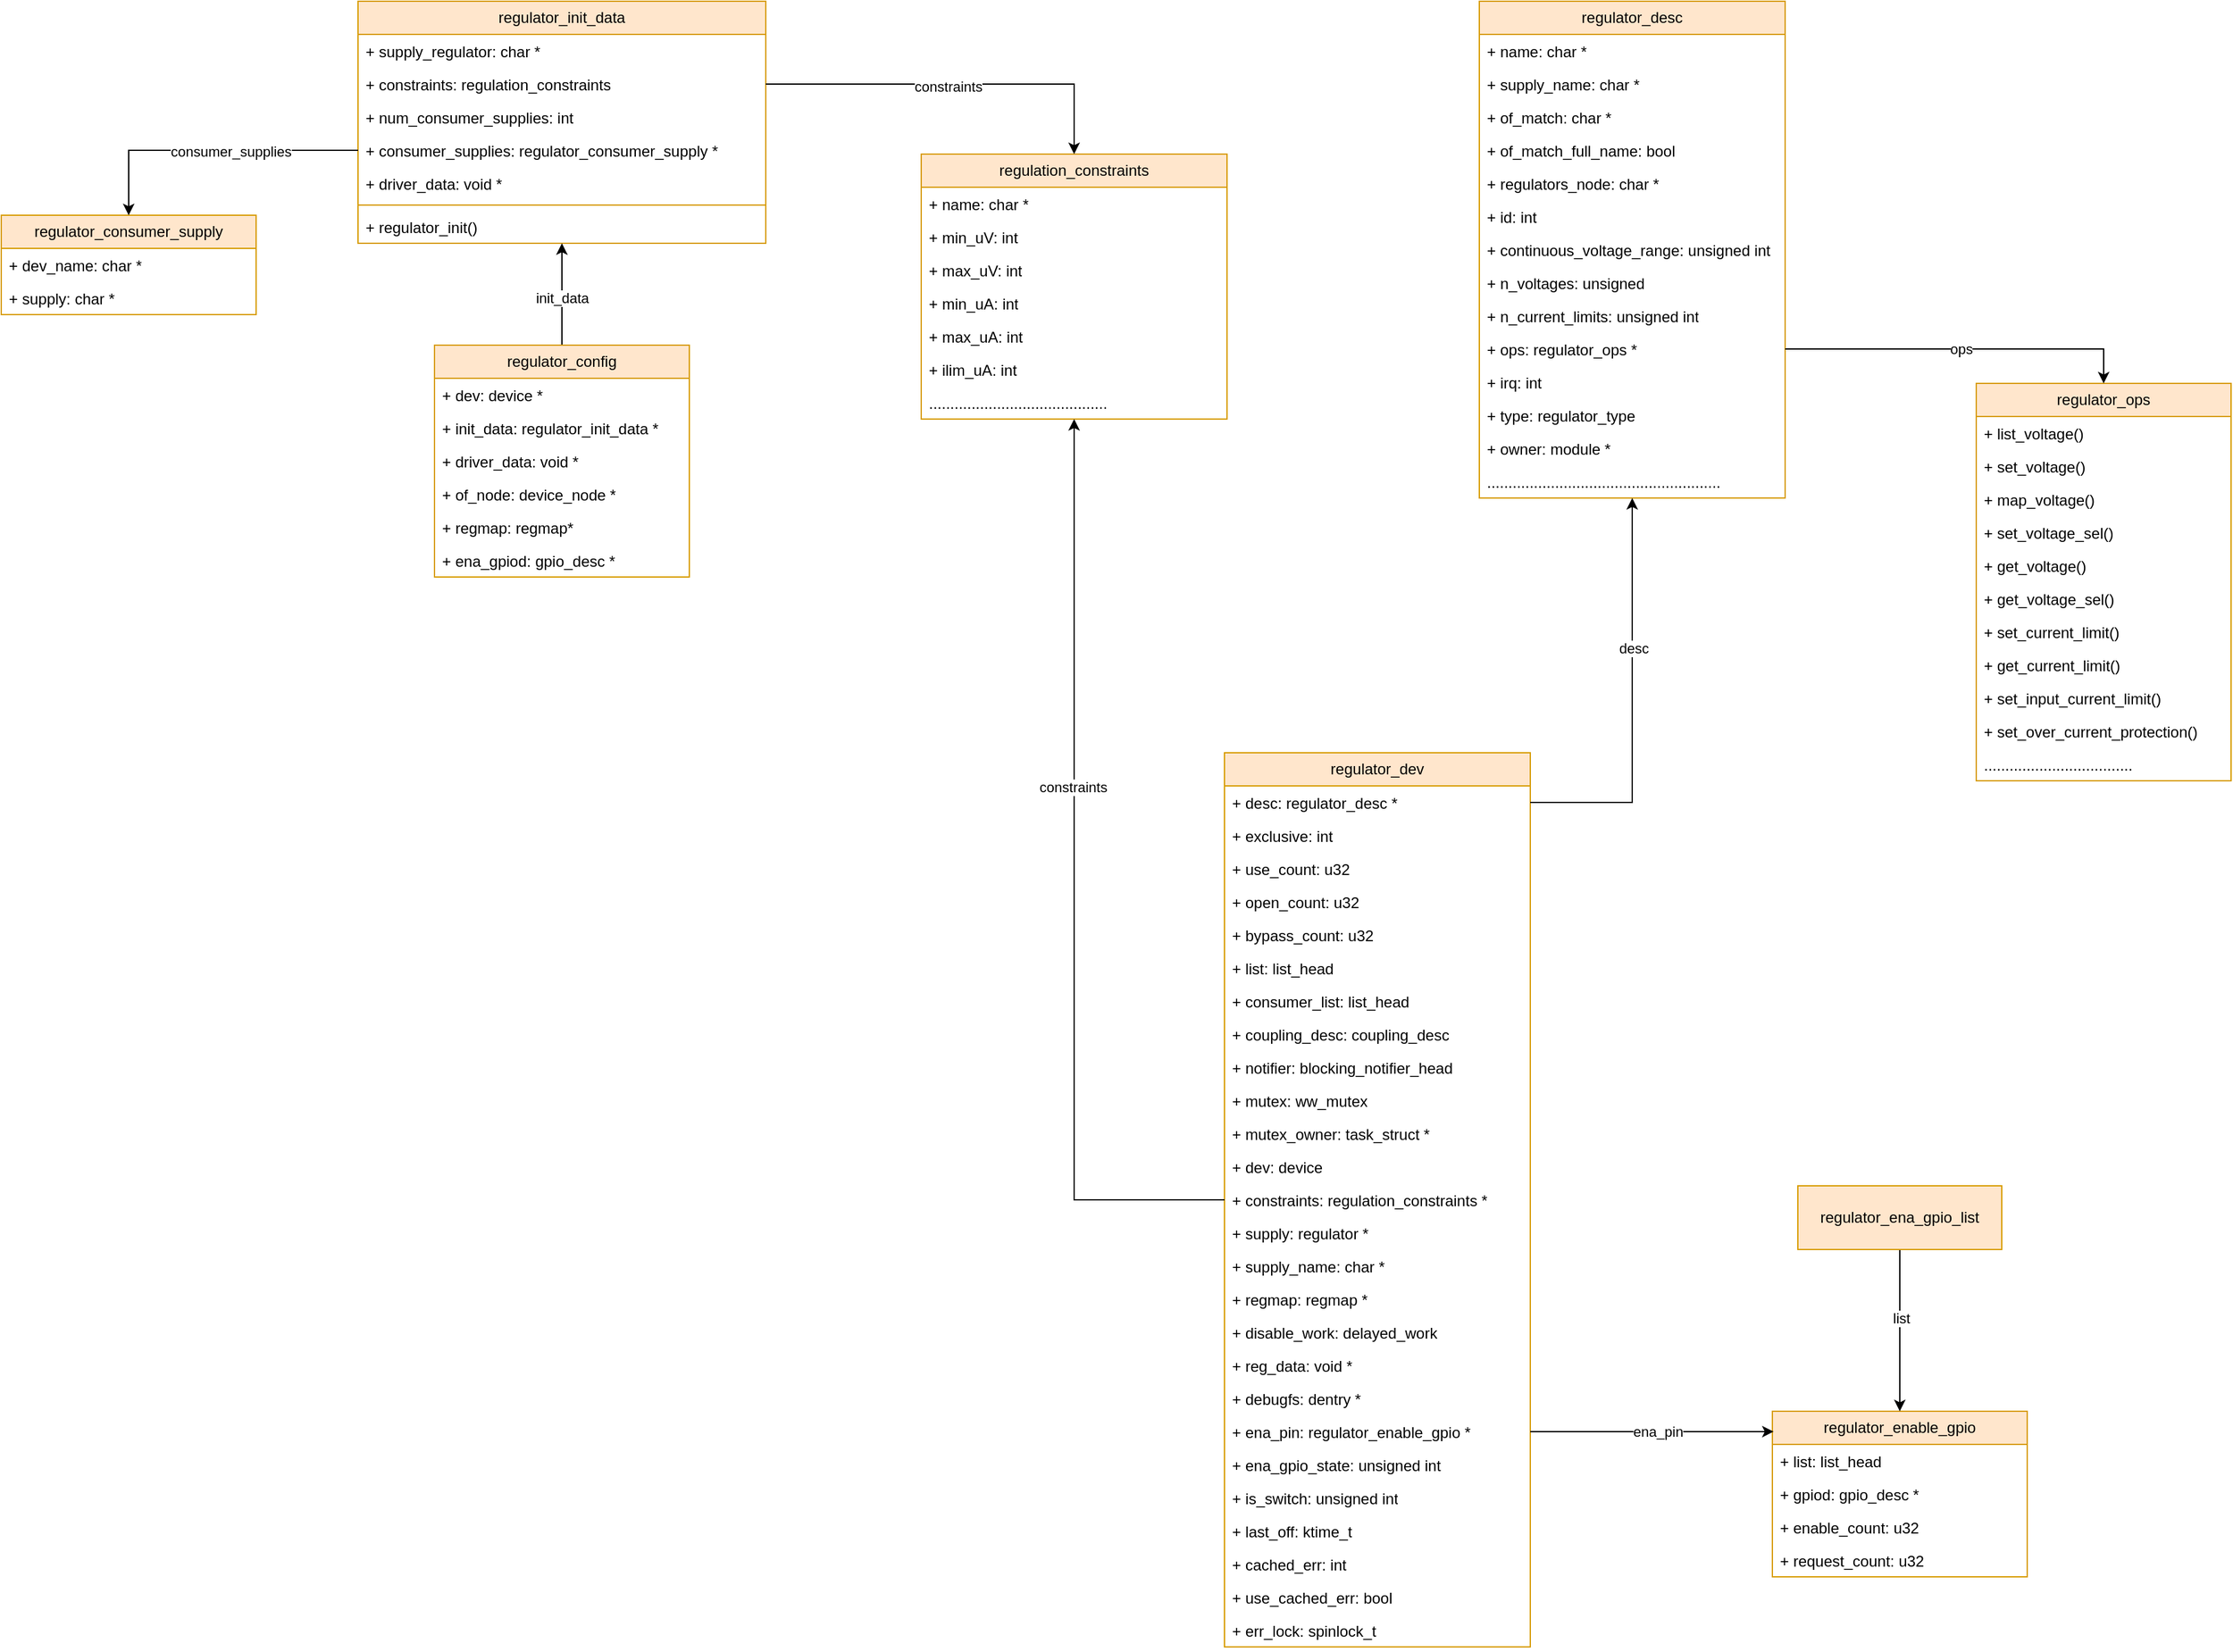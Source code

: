 <mxfile version="21.3.2" type="github">
  <diagram id="C5RBs43oDa-KdzZeNtuy" name="Page-1">
    <mxGraphModel dx="3434" dy="1467" grid="1" gridSize="10" guides="1" tooltips="1" connect="1" arrows="1" fold="1" page="1" pageScale="1" pageWidth="827" pageHeight="1169" math="0" shadow="0">
      <root>
        <mxCell id="WIyWlLk6GJQsqaUBKTNV-0" />
        <mxCell id="WIyWlLk6GJQsqaUBKTNV-1" parent="WIyWlLk6GJQsqaUBKTNV-0" />
        <mxCell id="k8MP1b2DKlPIrbv1IdIq-1" value="regulator_init_data" style="swimlane;fontStyle=0;childLayout=stackLayout;horizontal=1;startSize=26;fillColor=#ffe6cc;horizontalStack=0;resizeParent=1;resizeParentMax=0;resizeLast=0;collapsible=1;marginBottom=0;whiteSpace=wrap;html=1;strokeColor=#d79b00;" vertex="1" parent="WIyWlLk6GJQsqaUBKTNV-1">
          <mxGeometry x="240" y="200" width="320" height="190" as="geometry" />
        </mxCell>
        <mxCell id="k8MP1b2DKlPIrbv1IdIq-2" value="+&amp;nbsp;supply_regulator: char *" style="text;strokeColor=none;fillColor=none;align=left;verticalAlign=top;spacingLeft=4;spacingRight=4;overflow=hidden;rotatable=0;points=[[0,0.5],[1,0.5]];portConstraint=eastwest;whiteSpace=wrap;html=1;" vertex="1" parent="k8MP1b2DKlPIrbv1IdIq-1">
          <mxGeometry y="26" width="320" height="26" as="geometry" />
        </mxCell>
        <mxCell id="k8MP1b2DKlPIrbv1IdIq-3" value="+&amp;nbsp;constraints:&amp;nbsp;regulation_constraints" style="text;strokeColor=none;fillColor=none;align=left;verticalAlign=top;spacingLeft=4;spacingRight=4;overflow=hidden;rotatable=0;points=[[0,0.5],[1,0.5]];portConstraint=eastwest;whiteSpace=wrap;html=1;" vertex="1" parent="k8MP1b2DKlPIrbv1IdIq-1">
          <mxGeometry y="52" width="320" height="26" as="geometry" />
        </mxCell>
        <mxCell id="k8MP1b2DKlPIrbv1IdIq-4" value="+&amp;nbsp;num_consumer_supplies: int" style="text;strokeColor=none;fillColor=none;align=left;verticalAlign=top;spacingLeft=4;spacingRight=4;overflow=hidden;rotatable=0;points=[[0,0.5],[1,0.5]];portConstraint=eastwest;whiteSpace=wrap;html=1;" vertex="1" parent="k8MP1b2DKlPIrbv1IdIq-1">
          <mxGeometry y="78" width="320" height="26" as="geometry" />
        </mxCell>
        <mxCell id="k8MP1b2DKlPIrbv1IdIq-6" value="+&amp;nbsp;consumer_supplies:&amp;nbsp;regulator_consumer_supply *" style="text;strokeColor=none;fillColor=none;align=left;verticalAlign=top;spacingLeft=4;spacingRight=4;overflow=hidden;rotatable=0;points=[[0,0.5],[1,0.5]];portConstraint=eastwest;whiteSpace=wrap;html=1;" vertex="1" parent="k8MP1b2DKlPIrbv1IdIq-1">
          <mxGeometry y="104" width="320" height="26" as="geometry" />
        </mxCell>
        <mxCell id="k8MP1b2DKlPIrbv1IdIq-7" value="+&amp;nbsp;driver_data: void *" style="text;strokeColor=none;fillColor=none;align=left;verticalAlign=top;spacingLeft=4;spacingRight=4;overflow=hidden;rotatable=0;points=[[0,0.5],[1,0.5]];portConstraint=eastwest;whiteSpace=wrap;html=1;" vertex="1" parent="k8MP1b2DKlPIrbv1IdIq-1">
          <mxGeometry y="130" width="320" height="26" as="geometry" />
        </mxCell>
        <mxCell id="k8MP1b2DKlPIrbv1IdIq-8" value="" style="line;strokeWidth=1;fillColor=none;align=left;verticalAlign=middle;spacingTop=-1;spacingLeft=3;spacingRight=3;rotatable=0;labelPosition=right;points=[];portConstraint=eastwest;strokeColor=inherit;" vertex="1" parent="k8MP1b2DKlPIrbv1IdIq-1">
          <mxGeometry y="156" width="320" height="8" as="geometry" />
        </mxCell>
        <mxCell id="k8MP1b2DKlPIrbv1IdIq-5" value="+&amp;nbsp;regulator_init()" style="text;strokeColor=none;fillColor=none;align=left;verticalAlign=top;spacingLeft=4;spacingRight=4;overflow=hidden;rotatable=0;points=[[0,0.5],[1,0.5]];portConstraint=eastwest;whiteSpace=wrap;html=1;" vertex="1" parent="k8MP1b2DKlPIrbv1IdIq-1">
          <mxGeometry y="164" width="320" height="26" as="geometry" />
        </mxCell>
        <mxCell id="k8MP1b2DKlPIrbv1IdIq-9" value="regulator_consumer_supply" style="swimlane;fontStyle=0;childLayout=stackLayout;horizontal=1;startSize=26;fillColor=#ffe6cc;horizontalStack=0;resizeParent=1;resizeParentMax=0;resizeLast=0;collapsible=1;marginBottom=0;whiteSpace=wrap;html=1;strokeColor=#d79b00;" vertex="1" parent="WIyWlLk6GJQsqaUBKTNV-1">
          <mxGeometry x="-40" y="368" width="200" height="78" as="geometry" />
        </mxCell>
        <mxCell id="k8MP1b2DKlPIrbv1IdIq-10" value="+&amp;nbsp;dev_name: char *" style="text;strokeColor=none;fillColor=none;align=left;verticalAlign=top;spacingLeft=4;spacingRight=4;overflow=hidden;rotatable=0;points=[[0,0.5],[1,0.5]];portConstraint=eastwest;whiteSpace=wrap;html=1;" vertex="1" parent="k8MP1b2DKlPIrbv1IdIq-9">
          <mxGeometry y="26" width="200" height="26" as="geometry" />
        </mxCell>
        <mxCell id="k8MP1b2DKlPIrbv1IdIq-11" value="+&amp;nbsp;supply: char *" style="text;strokeColor=none;fillColor=none;align=left;verticalAlign=top;spacingLeft=4;spacingRight=4;overflow=hidden;rotatable=0;points=[[0,0.5],[1,0.5]];portConstraint=eastwest;whiteSpace=wrap;html=1;" vertex="1" parent="k8MP1b2DKlPIrbv1IdIq-9">
          <mxGeometry y="52" width="200" height="26" as="geometry" />
        </mxCell>
        <mxCell id="k8MP1b2DKlPIrbv1IdIq-13" style="edgeStyle=orthogonalEdgeStyle;rounded=0;orthogonalLoop=1;jettySize=auto;html=1;" edge="1" parent="WIyWlLk6GJQsqaUBKTNV-1" source="k8MP1b2DKlPIrbv1IdIq-6" target="k8MP1b2DKlPIrbv1IdIq-9">
          <mxGeometry relative="1" as="geometry" />
        </mxCell>
        <mxCell id="k8MP1b2DKlPIrbv1IdIq-46" value="consumer_supplies" style="edgeLabel;html=1;align=center;verticalAlign=middle;resizable=0;points=[];" vertex="1" connectable="0" parent="k8MP1b2DKlPIrbv1IdIq-13">
          <mxGeometry x="-0.134" y="1" relative="1" as="geometry">
            <mxPoint as="offset" />
          </mxGeometry>
        </mxCell>
        <mxCell id="k8MP1b2DKlPIrbv1IdIq-14" value="regulation_constraints" style="swimlane;fontStyle=0;childLayout=stackLayout;horizontal=1;startSize=26;fillColor=#ffe6cc;horizontalStack=0;resizeParent=1;resizeParentMax=0;resizeLast=0;collapsible=1;marginBottom=0;whiteSpace=wrap;html=1;strokeColor=#d79b00;" vertex="1" parent="WIyWlLk6GJQsqaUBKTNV-1">
          <mxGeometry x="682" y="320" width="240" height="208" as="geometry" />
        </mxCell>
        <mxCell id="k8MP1b2DKlPIrbv1IdIq-15" value="+ name: char *" style="text;strokeColor=none;fillColor=none;align=left;verticalAlign=top;spacingLeft=4;spacingRight=4;overflow=hidden;rotatable=0;points=[[0,0.5],[1,0.5]];portConstraint=eastwest;whiteSpace=wrap;html=1;" vertex="1" parent="k8MP1b2DKlPIrbv1IdIq-14">
          <mxGeometry y="26" width="240" height="26" as="geometry" />
        </mxCell>
        <mxCell id="k8MP1b2DKlPIrbv1IdIq-16" value="+&amp;nbsp;min_uV: int" style="text;strokeColor=none;fillColor=none;align=left;verticalAlign=top;spacingLeft=4;spacingRight=4;overflow=hidden;rotatable=0;points=[[0,0.5],[1,0.5]];portConstraint=eastwest;whiteSpace=wrap;html=1;" vertex="1" parent="k8MP1b2DKlPIrbv1IdIq-14">
          <mxGeometry y="52" width="240" height="26" as="geometry" />
        </mxCell>
        <mxCell id="k8MP1b2DKlPIrbv1IdIq-17" value="+&amp;nbsp;max_uV: int" style="text;strokeColor=none;fillColor=none;align=left;verticalAlign=top;spacingLeft=4;spacingRight=4;overflow=hidden;rotatable=0;points=[[0,0.5],[1,0.5]];portConstraint=eastwest;whiteSpace=wrap;html=1;" vertex="1" parent="k8MP1b2DKlPIrbv1IdIq-14">
          <mxGeometry y="78" width="240" height="26" as="geometry" />
        </mxCell>
        <mxCell id="k8MP1b2DKlPIrbv1IdIq-19" value="+&amp;nbsp;min_uA: int" style="text;strokeColor=none;fillColor=none;align=left;verticalAlign=top;spacingLeft=4;spacingRight=4;overflow=hidden;rotatable=0;points=[[0,0.5],[1,0.5]];portConstraint=eastwest;whiteSpace=wrap;html=1;" vertex="1" parent="k8MP1b2DKlPIrbv1IdIq-14">
          <mxGeometry y="104" width="240" height="26" as="geometry" />
        </mxCell>
        <mxCell id="k8MP1b2DKlPIrbv1IdIq-21" value="+&amp;nbsp;max_uA: int" style="text;strokeColor=none;fillColor=none;align=left;verticalAlign=top;spacingLeft=4;spacingRight=4;overflow=hidden;rotatable=0;points=[[0,0.5],[1,0.5]];portConstraint=eastwest;whiteSpace=wrap;html=1;" vertex="1" parent="k8MP1b2DKlPIrbv1IdIq-14">
          <mxGeometry y="130" width="240" height="26" as="geometry" />
        </mxCell>
        <mxCell id="k8MP1b2DKlPIrbv1IdIq-22" value="+&amp;nbsp;ilim_uA: int" style="text;strokeColor=none;fillColor=none;align=left;verticalAlign=top;spacingLeft=4;spacingRight=4;overflow=hidden;rotatable=0;points=[[0,0.5],[1,0.5]];portConstraint=eastwest;whiteSpace=wrap;html=1;" vertex="1" parent="k8MP1b2DKlPIrbv1IdIq-14">
          <mxGeometry y="156" width="240" height="26" as="geometry" />
        </mxCell>
        <mxCell id="k8MP1b2DKlPIrbv1IdIq-20" value=".........................................." style="text;strokeColor=none;fillColor=none;align=left;verticalAlign=top;spacingLeft=4;spacingRight=4;overflow=hidden;rotatable=0;points=[[0,0.5],[1,0.5]];portConstraint=eastwest;whiteSpace=wrap;html=1;" vertex="1" parent="k8MP1b2DKlPIrbv1IdIq-14">
          <mxGeometry y="182" width="240" height="26" as="geometry" />
        </mxCell>
        <mxCell id="k8MP1b2DKlPIrbv1IdIq-25" style="edgeStyle=orthogonalEdgeStyle;rounded=0;orthogonalLoop=1;jettySize=auto;html=1;entryX=0.5;entryY=0;entryDx=0;entryDy=0;" edge="1" parent="WIyWlLk6GJQsqaUBKTNV-1" source="k8MP1b2DKlPIrbv1IdIq-3" target="k8MP1b2DKlPIrbv1IdIq-14">
          <mxGeometry relative="1" as="geometry" />
        </mxCell>
        <mxCell id="k8MP1b2DKlPIrbv1IdIq-48" value="constraints" style="edgeLabel;html=1;align=center;verticalAlign=middle;resizable=0;points=[];" vertex="1" connectable="0" parent="k8MP1b2DKlPIrbv1IdIq-25">
          <mxGeometry x="-0.039" y="-2" relative="1" as="geometry">
            <mxPoint as="offset" />
          </mxGeometry>
        </mxCell>
        <mxCell id="k8MP1b2DKlPIrbv1IdIq-26" value="regulator_ops" style="swimlane;fontStyle=0;childLayout=stackLayout;horizontal=1;startSize=26;fillColor=#ffe6cc;horizontalStack=0;resizeParent=1;resizeParentMax=0;resizeLast=0;collapsible=1;marginBottom=0;whiteSpace=wrap;html=1;strokeColor=#d79b00;" vertex="1" parent="WIyWlLk6GJQsqaUBKTNV-1">
          <mxGeometry x="1510" y="500" width="200" height="312" as="geometry" />
        </mxCell>
        <mxCell id="k8MP1b2DKlPIrbv1IdIq-27" value="+&amp;nbsp;list_voltage()" style="text;strokeColor=none;fillColor=none;align=left;verticalAlign=top;spacingLeft=4;spacingRight=4;overflow=hidden;rotatable=0;points=[[0,0.5],[1,0.5]];portConstraint=eastwest;whiteSpace=wrap;html=1;" vertex="1" parent="k8MP1b2DKlPIrbv1IdIq-26">
          <mxGeometry y="26" width="200" height="26" as="geometry" />
        </mxCell>
        <mxCell id="k8MP1b2DKlPIrbv1IdIq-28" value="+&amp;nbsp;set_voltage()" style="text;strokeColor=none;fillColor=none;align=left;verticalAlign=top;spacingLeft=4;spacingRight=4;overflow=hidden;rotatable=0;points=[[0,0.5],[1,0.5]];portConstraint=eastwest;whiteSpace=wrap;html=1;" vertex="1" parent="k8MP1b2DKlPIrbv1IdIq-26">
          <mxGeometry y="52" width="200" height="26" as="geometry" />
        </mxCell>
        <mxCell id="k8MP1b2DKlPIrbv1IdIq-30" value="+&amp;nbsp;map_voltage()" style="text;strokeColor=none;fillColor=none;align=left;verticalAlign=top;spacingLeft=4;spacingRight=4;overflow=hidden;rotatable=0;points=[[0,0.5],[1,0.5]];portConstraint=eastwest;whiteSpace=wrap;html=1;" vertex="1" parent="k8MP1b2DKlPIrbv1IdIq-26">
          <mxGeometry y="78" width="200" height="26" as="geometry" />
        </mxCell>
        <mxCell id="k8MP1b2DKlPIrbv1IdIq-37" value="+&amp;nbsp;set_voltage_sel()" style="text;strokeColor=none;fillColor=none;align=left;verticalAlign=top;spacingLeft=4;spacingRight=4;overflow=hidden;rotatable=0;points=[[0,0.5],[1,0.5]];portConstraint=eastwest;whiteSpace=wrap;html=1;" vertex="1" parent="k8MP1b2DKlPIrbv1IdIq-26">
          <mxGeometry y="104" width="200" height="26" as="geometry" />
        </mxCell>
        <mxCell id="k8MP1b2DKlPIrbv1IdIq-35" value="+&amp;nbsp;get_voltage()" style="text;strokeColor=none;fillColor=none;align=left;verticalAlign=top;spacingLeft=4;spacingRight=4;overflow=hidden;rotatable=0;points=[[0,0.5],[1,0.5]];portConstraint=eastwest;whiteSpace=wrap;html=1;" vertex="1" parent="k8MP1b2DKlPIrbv1IdIq-26">
          <mxGeometry y="130" width="200" height="26" as="geometry" />
        </mxCell>
        <mxCell id="k8MP1b2DKlPIrbv1IdIq-36" value="+&amp;nbsp;get_voltage_sel()" style="text;strokeColor=none;fillColor=none;align=left;verticalAlign=top;spacingLeft=4;spacingRight=4;overflow=hidden;rotatable=0;points=[[0,0.5],[1,0.5]];portConstraint=eastwest;whiteSpace=wrap;html=1;" vertex="1" parent="k8MP1b2DKlPIrbv1IdIq-26">
          <mxGeometry y="156" width="200" height="26" as="geometry" />
        </mxCell>
        <mxCell id="k8MP1b2DKlPIrbv1IdIq-33" value="+&amp;nbsp;set_current_limit()" style="text;strokeColor=none;fillColor=none;align=left;verticalAlign=top;spacingLeft=4;spacingRight=4;overflow=hidden;rotatable=0;points=[[0,0.5],[1,0.5]];portConstraint=eastwest;whiteSpace=wrap;html=1;" vertex="1" parent="k8MP1b2DKlPIrbv1IdIq-26">
          <mxGeometry y="182" width="200" height="26" as="geometry" />
        </mxCell>
        <mxCell id="k8MP1b2DKlPIrbv1IdIq-34" value="+&amp;nbsp;get_current_limit()" style="text;strokeColor=none;fillColor=none;align=left;verticalAlign=top;spacingLeft=4;spacingRight=4;overflow=hidden;rotatable=0;points=[[0,0.5],[1,0.5]];portConstraint=eastwest;whiteSpace=wrap;html=1;" vertex="1" parent="k8MP1b2DKlPIrbv1IdIq-26">
          <mxGeometry y="208" width="200" height="26" as="geometry" />
        </mxCell>
        <mxCell id="k8MP1b2DKlPIrbv1IdIq-31" value="+&amp;nbsp;set_input_current_limit()" style="text;strokeColor=none;fillColor=none;align=left;verticalAlign=top;spacingLeft=4;spacingRight=4;overflow=hidden;rotatable=0;points=[[0,0.5],[1,0.5]];portConstraint=eastwest;whiteSpace=wrap;html=1;" vertex="1" parent="k8MP1b2DKlPIrbv1IdIq-26">
          <mxGeometry y="234" width="200" height="26" as="geometry" />
        </mxCell>
        <mxCell id="k8MP1b2DKlPIrbv1IdIq-32" value="+&amp;nbsp;set_over_current_protection()" style="text;strokeColor=none;fillColor=none;align=left;verticalAlign=top;spacingLeft=4;spacingRight=4;overflow=hidden;rotatable=0;points=[[0,0.5],[1,0.5]];portConstraint=eastwest;whiteSpace=wrap;html=1;" vertex="1" parent="k8MP1b2DKlPIrbv1IdIq-26">
          <mxGeometry y="260" width="200" height="26" as="geometry" />
        </mxCell>
        <mxCell id="k8MP1b2DKlPIrbv1IdIq-29" value="..................................." style="text;strokeColor=none;fillColor=none;align=left;verticalAlign=top;spacingLeft=4;spacingRight=4;overflow=hidden;rotatable=0;points=[[0,0.5],[1,0.5]];portConstraint=eastwest;whiteSpace=wrap;html=1;" vertex="1" parent="k8MP1b2DKlPIrbv1IdIq-26">
          <mxGeometry y="286" width="200" height="26" as="geometry" />
        </mxCell>
        <mxCell id="k8MP1b2DKlPIrbv1IdIq-45" style="edgeStyle=orthogonalEdgeStyle;rounded=0;orthogonalLoop=1;jettySize=auto;html=1;" edge="1" parent="WIyWlLk6GJQsqaUBKTNV-1" source="k8MP1b2DKlPIrbv1IdIq-38" target="k8MP1b2DKlPIrbv1IdIq-1">
          <mxGeometry relative="1" as="geometry" />
        </mxCell>
        <mxCell id="k8MP1b2DKlPIrbv1IdIq-47" value="init_data" style="edgeLabel;html=1;align=center;verticalAlign=middle;resizable=0;points=[];" vertex="1" connectable="0" parent="k8MP1b2DKlPIrbv1IdIq-45">
          <mxGeometry x="-0.25" y="1" relative="1" as="geometry">
            <mxPoint x="1" y="-7" as="offset" />
          </mxGeometry>
        </mxCell>
        <mxCell id="k8MP1b2DKlPIrbv1IdIq-38" value="regulator_config" style="swimlane;fontStyle=0;childLayout=stackLayout;horizontal=1;startSize=26;fillColor=#ffe6cc;horizontalStack=0;resizeParent=1;resizeParentMax=0;resizeLast=0;collapsible=1;marginBottom=0;whiteSpace=wrap;html=1;strokeColor=#d79b00;" vertex="1" parent="WIyWlLk6GJQsqaUBKTNV-1">
          <mxGeometry x="300" y="470" width="200" height="182" as="geometry" />
        </mxCell>
        <mxCell id="k8MP1b2DKlPIrbv1IdIq-39" value="+ dev: device *" style="text;strokeColor=none;fillColor=none;align=left;verticalAlign=top;spacingLeft=4;spacingRight=4;overflow=hidden;rotatable=0;points=[[0,0.5],[1,0.5]];portConstraint=eastwest;whiteSpace=wrap;html=1;" vertex="1" parent="k8MP1b2DKlPIrbv1IdIq-38">
          <mxGeometry y="26" width="200" height="26" as="geometry" />
        </mxCell>
        <mxCell id="k8MP1b2DKlPIrbv1IdIq-40" value="+ init_data:&amp;nbsp;regulator_init_data *" style="text;strokeColor=none;fillColor=none;align=left;verticalAlign=top;spacingLeft=4;spacingRight=4;overflow=hidden;rotatable=0;points=[[0,0.5],[1,0.5]];portConstraint=eastwest;whiteSpace=wrap;html=1;" vertex="1" parent="k8MP1b2DKlPIrbv1IdIq-38">
          <mxGeometry y="52" width="200" height="26" as="geometry" />
        </mxCell>
        <mxCell id="k8MP1b2DKlPIrbv1IdIq-42" value="+ driver_data: void *" style="text;strokeColor=none;fillColor=none;align=left;verticalAlign=top;spacingLeft=4;spacingRight=4;overflow=hidden;rotatable=0;points=[[0,0.5],[1,0.5]];portConstraint=eastwest;whiteSpace=wrap;html=1;" vertex="1" parent="k8MP1b2DKlPIrbv1IdIq-38">
          <mxGeometry y="78" width="200" height="26" as="geometry" />
        </mxCell>
        <mxCell id="k8MP1b2DKlPIrbv1IdIq-44" value="+ of_node: device_node *" style="text;strokeColor=none;fillColor=none;align=left;verticalAlign=top;spacingLeft=4;spacingRight=4;overflow=hidden;rotatable=0;points=[[0,0.5],[1,0.5]];portConstraint=eastwest;whiteSpace=wrap;html=1;" vertex="1" parent="k8MP1b2DKlPIrbv1IdIq-38">
          <mxGeometry y="104" width="200" height="26" as="geometry" />
        </mxCell>
        <mxCell id="k8MP1b2DKlPIrbv1IdIq-43" value="+ regmap: regmap*" style="text;strokeColor=none;fillColor=none;align=left;verticalAlign=top;spacingLeft=4;spacingRight=4;overflow=hidden;rotatable=0;points=[[0,0.5],[1,0.5]];portConstraint=eastwest;whiteSpace=wrap;html=1;" vertex="1" parent="k8MP1b2DKlPIrbv1IdIq-38">
          <mxGeometry y="130" width="200" height="26" as="geometry" />
        </mxCell>
        <mxCell id="k8MP1b2DKlPIrbv1IdIq-41" value="+ ena_gpiod: gpio_desc *" style="text;strokeColor=none;fillColor=none;align=left;verticalAlign=top;spacingLeft=4;spacingRight=4;overflow=hidden;rotatable=0;points=[[0,0.5],[1,0.5]];portConstraint=eastwest;whiteSpace=wrap;html=1;" vertex="1" parent="k8MP1b2DKlPIrbv1IdIq-38">
          <mxGeometry y="156" width="200" height="26" as="geometry" />
        </mxCell>
        <mxCell id="k8MP1b2DKlPIrbv1IdIq-49" value="regulator_desc" style="swimlane;fontStyle=0;childLayout=stackLayout;horizontal=1;startSize=26;fillColor=#ffe6cc;horizontalStack=0;resizeParent=1;resizeParentMax=0;resizeLast=0;collapsible=1;marginBottom=0;whiteSpace=wrap;html=1;strokeColor=#d79b00;" vertex="1" parent="WIyWlLk6GJQsqaUBKTNV-1">
          <mxGeometry x="1120" y="200" width="240" height="390" as="geometry" />
        </mxCell>
        <mxCell id="k8MP1b2DKlPIrbv1IdIq-50" value="+ name: char *" style="text;strokeColor=none;fillColor=none;align=left;verticalAlign=top;spacingLeft=4;spacingRight=4;overflow=hidden;rotatable=0;points=[[0,0.5],[1,0.5]];portConstraint=eastwest;whiteSpace=wrap;html=1;" vertex="1" parent="k8MP1b2DKlPIrbv1IdIq-49">
          <mxGeometry y="26" width="240" height="26" as="geometry" />
        </mxCell>
        <mxCell id="k8MP1b2DKlPIrbv1IdIq-51" value="+&amp;nbsp;supply_name: char *" style="text;strokeColor=none;fillColor=none;align=left;verticalAlign=top;spacingLeft=4;spacingRight=4;overflow=hidden;rotatable=0;points=[[0,0.5],[1,0.5]];portConstraint=eastwest;whiteSpace=wrap;html=1;" vertex="1" parent="k8MP1b2DKlPIrbv1IdIq-49">
          <mxGeometry y="52" width="240" height="26" as="geometry" />
        </mxCell>
        <mxCell id="k8MP1b2DKlPIrbv1IdIq-52" value="+&amp;nbsp;of_match: char *" style="text;strokeColor=none;fillColor=none;align=left;verticalAlign=top;spacingLeft=4;spacingRight=4;overflow=hidden;rotatable=0;points=[[0,0.5],[1,0.5]];portConstraint=eastwest;whiteSpace=wrap;html=1;" vertex="1" parent="k8MP1b2DKlPIrbv1IdIq-49">
          <mxGeometry y="78" width="240" height="26" as="geometry" />
        </mxCell>
        <mxCell id="k8MP1b2DKlPIrbv1IdIq-54" value="+&amp;nbsp;of_match_full_name: bool" style="text;strokeColor=none;fillColor=none;align=left;verticalAlign=top;spacingLeft=4;spacingRight=4;overflow=hidden;rotatable=0;points=[[0,0.5],[1,0.5]];portConstraint=eastwest;whiteSpace=wrap;html=1;" vertex="1" parent="k8MP1b2DKlPIrbv1IdIq-49">
          <mxGeometry y="104" width="240" height="26" as="geometry" />
        </mxCell>
        <mxCell id="k8MP1b2DKlPIrbv1IdIq-56" value="+&amp;nbsp;regulators_node: char *" style="text;strokeColor=none;fillColor=none;align=left;verticalAlign=top;spacingLeft=4;spacingRight=4;overflow=hidden;rotatable=0;points=[[0,0.5],[1,0.5]];portConstraint=eastwest;whiteSpace=wrap;html=1;" vertex="1" parent="k8MP1b2DKlPIrbv1IdIq-49">
          <mxGeometry y="130" width="240" height="26" as="geometry" />
        </mxCell>
        <mxCell id="k8MP1b2DKlPIrbv1IdIq-57" value="+ id: int" style="text;strokeColor=none;fillColor=none;align=left;verticalAlign=top;spacingLeft=4;spacingRight=4;overflow=hidden;rotatable=0;points=[[0,0.5],[1,0.5]];portConstraint=eastwest;whiteSpace=wrap;html=1;" vertex="1" parent="k8MP1b2DKlPIrbv1IdIq-49">
          <mxGeometry y="156" width="240" height="26" as="geometry" />
        </mxCell>
        <mxCell id="k8MP1b2DKlPIrbv1IdIq-59" value="+&amp;nbsp;continuous_voltage_range: unsigned int" style="text;strokeColor=none;fillColor=none;align=left;verticalAlign=top;spacingLeft=4;spacingRight=4;overflow=hidden;rotatable=0;points=[[0,0.5],[1,0.5]];portConstraint=eastwest;whiteSpace=wrap;html=1;" vertex="1" parent="k8MP1b2DKlPIrbv1IdIq-49">
          <mxGeometry y="182" width="240" height="26" as="geometry" />
        </mxCell>
        <mxCell id="k8MP1b2DKlPIrbv1IdIq-58" value="+&amp;nbsp;n_voltages:&amp;nbsp;unsigned" style="text;strokeColor=none;fillColor=none;align=left;verticalAlign=top;spacingLeft=4;spacingRight=4;overflow=hidden;rotatable=0;points=[[0,0.5],[1,0.5]];portConstraint=eastwest;whiteSpace=wrap;html=1;" vertex="1" parent="k8MP1b2DKlPIrbv1IdIq-49">
          <mxGeometry y="208" width="240" height="26" as="geometry" />
        </mxCell>
        <mxCell id="k8MP1b2DKlPIrbv1IdIq-55" value="+&amp;nbsp;n_current_limits: unsigned int" style="text;strokeColor=none;fillColor=none;align=left;verticalAlign=top;spacingLeft=4;spacingRight=4;overflow=hidden;rotatable=0;points=[[0,0.5],[1,0.5]];portConstraint=eastwest;whiteSpace=wrap;html=1;" vertex="1" parent="k8MP1b2DKlPIrbv1IdIq-49">
          <mxGeometry y="234" width="240" height="26" as="geometry" />
        </mxCell>
        <mxCell id="k8MP1b2DKlPIrbv1IdIq-60" value="+&amp;nbsp;ops:&amp;nbsp;regulator_ops *" style="text;strokeColor=none;fillColor=none;align=left;verticalAlign=top;spacingLeft=4;spacingRight=4;overflow=hidden;rotatable=0;points=[[0,0.5],[1,0.5]];portConstraint=eastwest;whiteSpace=wrap;html=1;" vertex="1" parent="k8MP1b2DKlPIrbv1IdIq-49">
          <mxGeometry y="260" width="240" height="26" as="geometry" />
        </mxCell>
        <mxCell id="k8MP1b2DKlPIrbv1IdIq-61" value="+ irq: int" style="text;strokeColor=none;fillColor=none;align=left;verticalAlign=top;spacingLeft=4;spacingRight=4;overflow=hidden;rotatable=0;points=[[0,0.5],[1,0.5]];portConstraint=eastwest;whiteSpace=wrap;html=1;" vertex="1" parent="k8MP1b2DKlPIrbv1IdIq-49">
          <mxGeometry y="286" width="240" height="26" as="geometry" />
        </mxCell>
        <mxCell id="k8MP1b2DKlPIrbv1IdIq-62" value="+ type:&amp;nbsp;regulator_type" style="text;strokeColor=none;fillColor=none;align=left;verticalAlign=top;spacingLeft=4;spacingRight=4;overflow=hidden;rotatable=0;points=[[0,0.5],[1,0.5]];portConstraint=eastwest;whiteSpace=wrap;html=1;" vertex="1" parent="k8MP1b2DKlPIrbv1IdIq-49">
          <mxGeometry y="312" width="240" height="26" as="geometry" />
        </mxCell>
        <mxCell id="k8MP1b2DKlPIrbv1IdIq-53" value="+&amp;nbsp;owner: module *" style="text;strokeColor=none;fillColor=none;align=left;verticalAlign=top;spacingLeft=4;spacingRight=4;overflow=hidden;rotatable=0;points=[[0,0.5],[1,0.5]];portConstraint=eastwest;whiteSpace=wrap;html=1;" vertex="1" parent="k8MP1b2DKlPIrbv1IdIq-49">
          <mxGeometry y="338" width="240" height="26" as="geometry" />
        </mxCell>
        <mxCell id="k8MP1b2DKlPIrbv1IdIq-63" value="......................................................." style="text;strokeColor=none;fillColor=none;align=left;verticalAlign=top;spacingLeft=4;spacingRight=4;overflow=hidden;rotatable=0;points=[[0,0.5],[1,0.5]];portConstraint=eastwest;whiteSpace=wrap;html=1;" vertex="1" parent="k8MP1b2DKlPIrbv1IdIq-49">
          <mxGeometry y="364" width="240" height="26" as="geometry" />
        </mxCell>
        <mxCell id="k8MP1b2DKlPIrbv1IdIq-64" style="edgeStyle=orthogonalEdgeStyle;rounded=0;orthogonalLoop=1;jettySize=auto;html=1;entryX=0.5;entryY=0;entryDx=0;entryDy=0;" edge="1" parent="WIyWlLk6GJQsqaUBKTNV-1" source="k8MP1b2DKlPIrbv1IdIq-60" target="k8MP1b2DKlPIrbv1IdIq-26">
          <mxGeometry relative="1" as="geometry" />
        </mxCell>
        <mxCell id="k8MP1b2DKlPIrbv1IdIq-65" value="ops" style="edgeLabel;html=1;align=center;verticalAlign=middle;resizable=0;points=[];" vertex="1" connectable="0" parent="k8MP1b2DKlPIrbv1IdIq-64">
          <mxGeometry x="-0.004" relative="1" as="geometry">
            <mxPoint as="offset" />
          </mxGeometry>
        </mxCell>
        <mxCell id="k8MP1b2DKlPIrbv1IdIq-66" value="regulator_dev" style="swimlane;fontStyle=0;childLayout=stackLayout;horizontal=1;startSize=26;fillColor=#ffe6cc;horizontalStack=0;resizeParent=1;resizeParentMax=0;resizeLast=0;collapsible=1;marginBottom=0;whiteSpace=wrap;html=1;strokeColor=#d79b00;" vertex="1" parent="WIyWlLk6GJQsqaUBKTNV-1">
          <mxGeometry x="920" y="790" width="240" height="702" as="geometry" />
        </mxCell>
        <mxCell id="k8MP1b2DKlPIrbv1IdIq-67" value="+ desc:&amp;nbsp;regulator_desc *" style="text;strokeColor=none;fillColor=none;align=left;verticalAlign=top;spacingLeft=4;spacingRight=4;overflow=hidden;rotatable=0;points=[[0,0.5],[1,0.5]];portConstraint=eastwest;whiteSpace=wrap;html=1;" vertex="1" parent="k8MP1b2DKlPIrbv1IdIq-66">
          <mxGeometry y="26" width="240" height="26" as="geometry" />
        </mxCell>
        <mxCell id="k8MP1b2DKlPIrbv1IdIq-68" value="+&amp;nbsp;exclusive: int" style="text;strokeColor=none;fillColor=none;align=left;verticalAlign=top;spacingLeft=4;spacingRight=4;overflow=hidden;rotatable=0;points=[[0,0.5],[1,0.5]];portConstraint=eastwest;whiteSpace=wrap;html=1;" vertex="1" parent="k8MP1b2DKlPIrbv1IdIq-66">
          <mxGeometry y="52" width="240" height="26" as="geometry" />
        </mxCell>
        <mxCell id="k8MP1b2DKlPIrbv1IdIq-73" value="+&amp;nbsp;use_count: u32" style="text;strokeColor=none;fillColor=none;align=left;verticalAlign=top;spacingLeft=4;spacingRight=4;overflow=hidden;rotatable=0;points=[[0,0.5],[1,0.5]];portConstraint=eastwest;whiteSpace=wrap;html=1;" vertex="1" parent="k8MP1b2DKlPIrbv1IdIq-66">
          <mxGeometry y="78" width="240" height="26" as="geometry" />
        </mxCell>
        <mxCell id="k8MP1b2DKlPIrbv1IdIq-72" value="+&amp;nbsp;open_count: u32" style="text;strokeColor=none;fillColor=none;align=left;verticalAlign=top;spacingLeft=4;spacingRight=4;overflow=hidden;rotatable=0;points=[[0,0.5],[1,0.5]];portConstraint=eastwest;whiteSpace=wrap;html=1;" vertex="1" parent="k8MP1b2DKlPIrbv1IdIq-66">
          <mxGeometry y="104" width="240" height="26" as="geometry" />
        </mxCell>
        <mxCell id="k8MP1b2DKlPIrbv1IdIq-76" value="+&amp;nbsp;bypass_count: u32" style="text;strokeColor=none;fillColor=none;align=left;verticalAlign=top;spacingLeft=4;spacingRight=4;overflow=hidden;rotatable=0;points=[[0,0.5],[1,0.5]];portConstraint=eastwest;whiteSpace=wrap;html=1;" vertex="1" parent="k8MP1b2DKlPIrbv1IdIq-66">
          <mxGeometry y="130" width="240" height="26" as="geometry" />
        </mxCell>
        <mxCell id="k8MP1b2DKlPIrbv1IdIq-78" value="+&amp;nbsp;list: list_head" style="text;strokeColor=none;fillColor=none;align=left;verticalAlign=top;spacingLeft=4;spacingRight=4;overflow=hidden;rotatable=0;points=[[0,0.5],[1,0.5]];portConstraint=eastwest;whiteSpace=wrap;html=1;" vertex="1" parent="k8MP1b2DKlPIrbv1IdIq-66">
          <mxGeometry y="156" width="240" height="26" as="geometry" />
        </mxCell>
        <mxCell id="k8MP1b2DKlPIrbv1IdIq-82" value="+&amp;nbsp;consumer_list: list_head" style="text;strokeColor=none;fillColor=none;align=left;verticalAlign=top;spacingLeft=4;spacingRight=4;overflow=hidden;rotatable=0;points=[[0,0.5],[1,0.5]];portConstraint=eastwest;whiteSpace=wrap;html=1;" vertex="1" parent="k8MP1b2DKlPIrbv1IdIq-66">
          <mxGeometry y="182" width="240" height="26" as="geometry" />
        </mxCell>
        <mxCell id="k8MP1b2DKlPIrbv1IdIq-88" value="+&amp;nbsp;coupling_desc:&amp;nbsp;coupling_desc" style="text;strokeColor=none;fillColor=none;align=left;verticalAlign=top;spacingLeft=4;spacingRight=4;overflow=hidden;rotatable=0;points=[[0,0.5],[1,0.5]];portConstraint=eastwest;whiteSpace=wrap;html=1;" vertex="1" parent="k8MP1b2DKlPIrbv1IdIq-66">
          <mxGeometry y="208" width="240" height="26" as="geometry" />
        </mxCell>
        <mxCell id="k8MP1b2DKlPIrbv1IdIq-86" value="+&amp;nbsp;notifier:&amp;nbsp;blocking_notifier_head" style="text;strokeColor=none;fillColor=none;align=left;verticalAlign=top;spacingLeft=4;spacingRight=4;overflow=hidden;rotatable=0;points=[[0,0.5],[1,0.5]];portConstraint=eastwest;whiteSpace=wrap;html=1;" vertex="1" parent="k8MP1b2DKlPIrbv1IdIq-66">
          <mxGeometry y="234" width="240" height="26" as="geometry" />
        </mxCell>
        <mxCell id="k8MP1b2DKlPIrbv1IdIq-87" value="+&amp;nbsp;mutex: ww_mutex" style="text;strokeColor=none;fillColor=none;align=left;verticalAlign=top;spacingLeft=4;spacingRight=4;overflow=hidden;rotatable=0;points=[[0,0.5],[1,0.5]];portConstraint=eastwest;whiteSpace=wrap;html=1;" vertex="1" parent="k8MP1b2DKlPIrbv1IdIq-66">
          <mxGeometry y="260" width="240" height="26" as="geometry" />
        </mxCell>
        <mxCell id="k8MP1b2DKlPIrbv1IdIq-84" value="+&amp;nbsp;mutex_owner: task_struct *" style="text;strokeColor=none;fillColor=none;align=left;verticalAlign=top;spacingLeft=4;spacingRight=4;overflow=hidden;rotatable=0;points=[[0,0.5],[1,0.5]];portConstraint=eastwest;whiteSpace=wrap;html=1;" vertex="1" parent="k8MP1b2DKlPIrbv1IdIq-66">
          <mxGeometry y="286" width="240" height="26" as="geometry" />
        </mxCell>
        <mxCell id="k8MP1b2DKlPIrbv1IdIq-85" value="+ dev: device" style="text;strokeColor=none;fillColor=none;align=left;verticalAlign=top;spacingLeft=4;spacingRight=4;overflow=hidden;rotatable=0;points=[[0,0.5],[1,0.5]];portConstraint=eastwest;whiteSpace=wrap;html=1;" vertex="1" parent="k8MP1b2DKlPIrbv1IdIq-66">
          <mxGeometry y="312" width="240" height="26" as="geometry" />
        </mxCell>
        <mxCell id="k8MP1b2DKlPIrbv1IdIq-83" value="+ constraints: regulation_constraints *" style="text;strokeColor=none;fillColor=none;align=left;verticalAlign=top;spacingLeft=4;spacingRight=4;overflow=hidden;rotatable=0;points=[[0,0.5],[1,0.5]];portConstraint=eastwest;whiteSpace=wrap;html=1;" vertex="1" parent="k8MP1b2DKlPIrbv1IdIq-66">
          <mxGeometry y="338" width="240" height="26" as="geometry" />
        </mxCell>
        <mxCell id="k8MP1b2DKlPIrbv1IdIq-81" value="+ supply: regulator *" style="text;strokeColor=none;fillColor=none;align=left;verticalAlign=top;spacingLeft=4;spacingRight=4;overflow=hidden;rotatable=0;points=[[0,0.5],[1,0.5]];portConstraint=eastwest;whiteSpace=wrap;html=1;" vertex="1" parent="k8MP1b2DKlPIrbv1IdIq-66">
          <mxGeometry y="364" width="240" height="26" as="geometry" />
        </mxCell>
        <mxCell id="k8MP1b2DKlPIrbv1IdIq-80" value="+&amp;nbsp;supply_name: char *" style="text;strokeColor=none;fillColor=none;align=left;verticalAlign=top;spacingLeft=4;spacingRight=4;overflow=hidden;rotatable=0;points=[[0,0.5],[1,0.5]];portConstraint=eastwest;whiteSpace=wrap;html=1;" vertex="1" parent="k8MP1b2DKlPIrbv1IdIq-66">
          <mxGeometry y="390" width="240" height="26" as="geometry" />
        </mxCell>
        <mxCell id="k8MP1b2DKlPIrbv1IdIq-79" value="+&amp;nbsp;regmap: regmap *" style="text;strokeColor=none;fillColor=none;align=left;verticalAlign=top;spacingLeft=4;spacingRight=4;overflow=hidden;rotatable=0;points=[[0,0.5],[1,0.5]];portConstraint=eastwest;whiteSpace=wrap;html=1;" vertex="1" parent="k8MP1b2DKlPIrbv1IdIq-66">
          <mxGeometry y="416" width="240" height="26" as="geometry" />
        </mxCell>
        <mxCell id="k8MP1b2DKlPIrbv1IdIq-77" value="+&amp;nbsp;disable_work: delayed_work" style="text;strokeColor=none;fillColor=none;align=left;verticalAlign=top;spacingLeft=4;spacingRight=4;overflow=hidden;rotatable=0;points=[[0,0.5],[1,0.5]];portConstraint=eastwest;whiteSpace=wrap;html=1;" vertex="1" parent="k8MP1b2DKlPIrbv1IdIq-66">
          <mxGeometry y="442" width="240" height="26" as="geometry" />
        </mxCell>
        <mxCell id="k8MP1b2DKlPIrbv1IdIq-71" value="+&amp;nbsp;reg_data: void *" style="text;strokeColor=none;fillColor=none;align=left;verticalAlign=top;spacingLeft=4;spacingRight=4;overflow=hidden;rotatable=0;points=[[0,0.5],[1,0.5]];portConstraint=eastwest;whiteSpace=wrap;html=1;" vertex="1" parent="k8MP1b2DKlPIrbv1IdIq-66">
          <mxGeometry y="468" width="240" height="26" as="geometry" />
        </mxCell>
        <mxCell id="k8MP1b2DKlPIrbv1IdIq-75" value="+ debugfs: dentry *" style="text;strokeColor=none;fillColor=none;align=left;verticalAlign=top;spacingLeft=4;spacingRight=4;overflow=hidden;rotatable=0;points=[[0,0.5],[1,0.5]];portConstraint=eastwest;whiteSpace=wrap;html=1;" vertex="1" parent="k8MP1b2DKlPIrbv1IdIq-66">
          <mxGeometry y="494" width="240" height="26" as="geometry" />
        </mxCell>
        <mxCell id="k8MP1b2DKlPIrbv1IdIq-74" value="+ ena_pin: regulator_enable_gpio *" style="text;strokeColor=none;fillColor=none;align=left;verticalAlign=top;spacingLeft=4;spacingRight=4;overflow=hidden;rotatable=0;points=[[0,0.5],[1,0.5]];portConstraint=eastwest;whiteSpace=wrap;html=1;" vertex="1" parent="k8MP1b2DKlPIrbv1IdIq-66">
          <mxGeometry y="520" width="240" height="26" as="geometry" />
        </mxCell>
        <mxCell id="k8MP1b2DKlPIrbv1IdIq-69" value="+ ena_gpio_state: unsigned int" style="text;strokeColor=none;fillColor=none;align=left;verticalAlign=top;spacingLeft=4;spacingRight=4;overflow=hidden;rotatable=0;points=[[0,0.5],[1,0.5]];portConstraint=eastwest;whiteSpace=wrap;html=1;" vertex="1" parent="k8MP1b2DKlPIrbv1IdIq-66">
          <mxGeometry y="546" width="240" height="26" as="geometry" />
        </mxCell>
        <mxCell id="k8MP1b2DKlPIrbv1IdIq-90" value="+ is_switch: unsigned int" style="text;strokeColor=none;fillColor=none;align=left;verticalAlign=top;spacingLeft=4;spacingRight=4;overflow=hidden;rotatable=0;points=[[0,0.5],[1,0.5]];portConstraint=eastwest;whiteSpace=wrap;html=1;" vertex="1" parent="k8MP1b2DKlPIrbv1IdIq-66">
          <mxGeometry y="572" width="240" height="26" as="geometry" />
        </mxCell>
        <mxCell id="k8MP1b2DKlPIrbv1IdIq-93" value="+ last_off: ktime_t" style="text;strokeColor=none;fillColor=none;align=left;verticalAlign=top;spacingLeft=4;spacingRight=4;overflow=hidden;rotatable=0;points=[[0,0.5],[1,0.5]];portConstraint=eastwest;whiteSpace=wrap;html=1;" vertex="1" parent="k8MP1b2DKlPIrbv1IdIq-66">
          <mxGeometry y="598" width="240" height="26" as="geometry" />
        </mxCell>
        <mxCell id="k8MP1b2DKlPIrbv1IdIq-92" value="+ cached_err: int" style="text;strokeColor=none;fillColor=none;align=left;verticalAlign=top;spacingLeft=4;spacingRight=4;overflow=hidden;rotatable=0;points=[[0,0.5],[1,0.5]];portConstraint=eastwest;whiteSpace=wrap;html=1;" vertex="1" parent="k8MP1b2DKlPIrbv1IdIq-66">
          <mxGeometry y="624" width="240" height="26" as="geometry" />
        </mxCell>
        <mxCell id="k8MP1b2DKlPIrbv1IdIq-91" value="+ use_cached_err: bool" style="text;strokeColor=none;fillColor=none;align=left;verticalAlign=top;spacingLeft=4;spacingRight=4;overflow=hidden;rotatable=0;points=[[0,0.5],[1,0.5]];portConstraint=eastwest;whiteSpace=wrap;html=1;" vertex="1" parent="k8MP1b2DKlPIrbv1IdIq-66">
          <mxGeometry y="650" width="240" height="26" as="geometry" />
        </mxCell>
        <mxCell id="k8MP1b2DKlPIrbv1IdIq-89" value="+ err_lock: spinlock_t" style="text;strokeColor=none;fillColor=none;align=left;verticalAlign=top;spacingLeft=4;spacingRight=4;overflow=hidden;rotatable=0;points=[[0,0.5],[1,0.5]];portConstraint=eastwest;whiteSpace=wrap;html=1;" vertex="1" parent="k8MP1b2DKlPIrbv1IdIq-66">
          <mxGeometry y="676" width="240" height="26" as="geometry" />
        </mxCell>
        <mxCell id="k8MP1b2DKlPIrbv1IdIq-70" style="edgeStyle=orthogonalEdgeStyle;rounded=0;orthogonalLoop=1;jettySize=auto;html=1;" edge="1" parent="WIyWlLk6GJQsqaUBKTNV-1" source="k8MP1b2DKlPIrbv1IdIq-67" target="k8MP1b2DKlPIrbv1IdIq-49">
          <mxGeometry relative="1" as="geometry" />
        </mxCell>
        <mxCell id="k8MP1b2DKlPIrbv1IdIq-95" value="desc" style="edgeLabel;html=1;align=center;verticalAlign=middle;resizable=0;points=[];" vertex="1" connectable="0" parent="k8MP1b2DKlPIrbv1IdIq-70">
          <mxGeometry x="0.114" y="-4" relative="1" as="geometry">
            <mxPoint x="-3" y="-24" as="offset" />
          </mxGeometry>
        </mxCell>
        <mxCell id="k8MP1b2DKlPIrbv1IdIq-94" style="edgeStyle=orthogonalEdgeStyle;rounded=0;orthogonalLoop=1;jettySize=auto;html=1;" edge="1" parent="WIyWlLk6GJQsqaUBKTNV-1" source="k8MP1b2DKlPIrbv1IdIq-83" target="k8MP1b2DKlPIrbv1IdIq-14">
          <mxGeometry relative="1" as="geometry" />
        </mxCell>
        <mxCell id="k8MP1b2DKlPIrbv1IdIq-96" value="constraints" style="edgeLabel;html=1;align=center;verticalAlign=middle;resizable=0;points=[];" vertex="1" connectable="0" parent="k8MP1b2DKlPIrbv1IdIq-94">
          <mxGeometry x="0.209" y="1" relative="1" as="geometry">
            <mxPoint as="offset" />
          </mxGeometry>
        </mxCell>
        <mxCell id="k8MP1b2DKlPIrbv1IdIq-97" value="regulator_enable_gpio" style="swimlane;fontStyle=0;childLayout=stackLayout;horizontal=1;startSize=26;fillColor=#ffe6cc;horizontalStack=0;resizeParent=1;resizeParentMax=0;resizeLast=0;collapsible=1;marginBottom=0;whiteSpace=wrap;html=1;strokeColor=#d79b00;" vertex="1" parent="WIyWlLk6GJQsqaUBKTNV-1">
          <mxGeometry x="1350" y="1307" width="200" height="130" as="geometry" />
        </mxCell>
        <mxCell id="k8MP1b2DKlPIrbv1IdIq-98" value="+ list: list_head" style="text;strokeColor=none;fillColor=none;align=left;verticalAlign=top;spacingLeft=4;spacingRight=4;overflow=hidden;rotatable=0;points=[[0,0.5],[1,0.5]];portConstraint=eastwest;whiteSpace=wrap;html=1;" vertex="1" parent="k8MP1b2DKlPIrbv1IdIq-97">
          <mxGeometry y="26" width="200" height="26" as="geometry" />
        </mxCell>
        <mxCell id="k8MP1b2DKlPIrbv1IdIq-99" value="+ gpiod: gpio_desc *" style="text;strokeColor=none;fillColor=none;align=left;verticalAlign=top;spacingLeft=4;spacingRight=4;overflow=hidden;rotatable=0;points=[[0,0.5],[1,0.5]];portConstraint=eastwest;whiteSpace=wrap;html=1;" vertex="1" parent="k8MP1b2DKlPIrbv1IdIq-97">
          <mxGeometry y="52" width="200" height="26" as="geometry" />
        </mxCell>
        <mxCell id="k8MP1b2DKlPIrbv1IdIq-100" value="+ enable_count: u32" style="text;strokeColor=none;fillColor=none;align=left;verticalAlign=top;spacingLeft=4;spacingRight=4;overflow=hidden;rotatable=0;points=[[0,0.5],[1,0.5]];portConstraint=eastwest;whiteSpace=wrap;html=1;" vertex="1" parent="k8MP1b2DKlPIrbv1IdIq-97">
          <mxGeometry y="78" width="200" height="26" as="geometry" />
        </mxCell>
        <mxCell id="k8MP1b2DKlPIrbv1IdIq-101" value="+ request_count: u32" style="text;strokeColor=none;fillColor=none;align=left;verticalAlign=top;spacingLeft=4;spacingRight=4;overflow=hidden;rotatable=0;points=[[0,0.5],[1,0.5]];portConstraint=eastwest;whiteSpace=wrap;html=1;" vertex="1" parent="k8MP1b2DKlPIrbv1IdIq-97">
          <mxGeometry y="104" width="200" height="26" as="geometry" />
        </mxCell>
        <mxCell id="k8MP1b2DKlPIrbv1IdIq-102" style="edgeStyle=orthogonalEdgeStyle;rounded=0;orthogonalLoop=1;jettySize=auto;html=1;entryX=0.005;entryY=0.123;entryDx=0;entryDy=0;entryPerimeter=0;" edge="1" parent="WIyWlLk6GJQsqaUBKTNV-1" source="k8MP1b2DKlPIrbv1IdIq-74" target="k8MP1b2DKlPIrbv1IdIq-97">
          <mxGeometry relative="1" as="geometry" />
        </mxCell>
        <mxCell id="k8MP1b2DKlPIrbv1IdIq-103" value="ena_pin" style="edgeLabel;html=1;align=center;verticalAlign=middle;resizable=0;points=[];" vertex="1" connectable="0" parent="k8MP1b2DKlPIrbv1IdIq-102">
          <mxGeometry x="0.141" y="2" relative="1" as="geometry">
            <mxPoint x="-9" y="2" as="offset" />
          </mxGeometry>
        </mxCell>
        <mxCell id="k8MP1b2DKlPIrbv1IdIq-105" style="edgeStyle=orthogonalEdgeStyle;rounded=0;orthogonalLoop=1;jettySize=auto;html=1;entryX=0.5;entryY=0;entryDx=0;entryDy=0;" edge="1" parent="WIyWlLk6GJQsqaUBKTNV-1" source="k8MP1b2DKlPIrbv1IdIq-104" target="k8MP1b2DKlPIrbv1IdIq-97">
          <mxGeometry relative="1" as="geometry" />
        </mxCell>
        <mxCell id="k8MP1b2DKlPIrbv1IdIq-106" value="list" style="edgeLabel;html=1;align=center;verticalAlign=middle;resizable=0;points=[];" vertex="1" connectable="0" parent="k8MP1b2DKlPIrbv1IdIq-105">
          <mxGeometry x="-0.228" y="1" relative="1" as="geometry">
            <mxPoint y="5" as="offset" />
          </mxGeometry>
        </mxCell>
        <mxCell id="k8MP1b2DKlPIrbv1IdIq-104" value="regulator_ena_gpio_list" style="html=1;whiteSpace=wrap;fillColor=#ffe6cc;strokeColor=#d79b00;" vertex="1" parent="WIyWlLk6GJQsqaUBKTNV-1">
          <mxGeometry x="1370" y="1130" width="160" height="50" as="geometry" />
        </mxCell>
      </root>
    </mxGraphModel>
  </diagram>
</mxfile>
